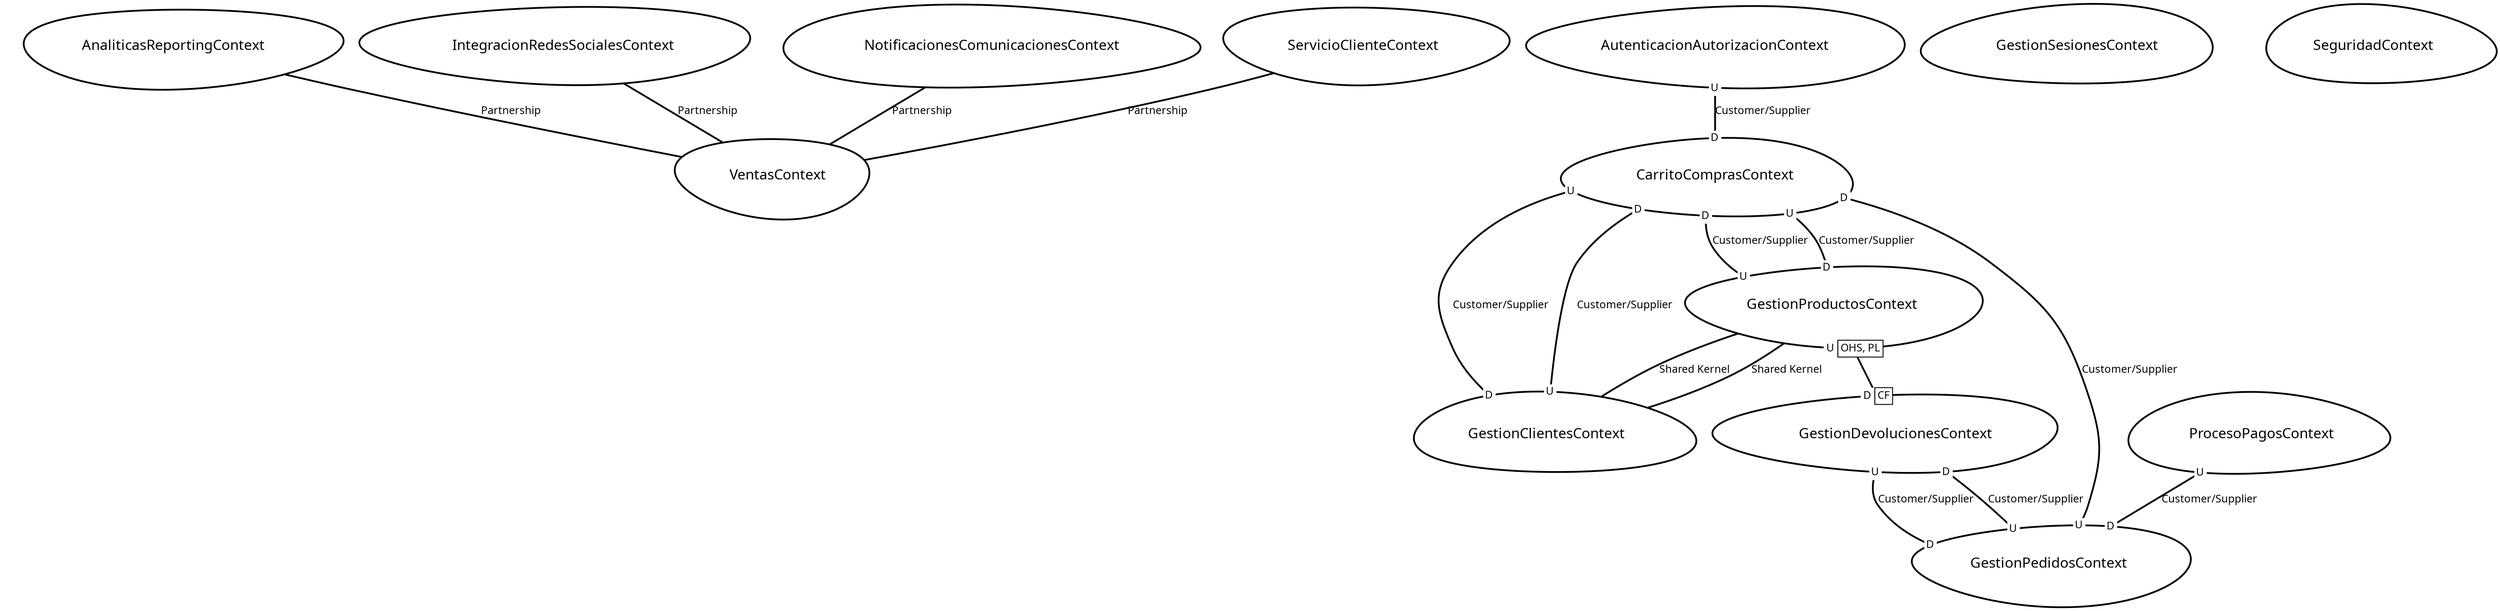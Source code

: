 digraph "ContextMapGraph" {
graph ["imagepath"="/tmp/GraphvizJava"]
"AnaliticasReportingContext" ["margin"="0.3","orientation"="52","shape"="egg","fontsize"="16","style"="bold","label"="AnaliticasReportingContext\n","fontname"="sans-serif"]
"VentasContext" ["margin"="0.3","orientation"="306","shape"="egg","fontsize"="16","style"="bold","label"="VentasContext\n","fontname"="sans-serif"]
"AutenticacionAutorizacionContext" ["margin"="0.3","orientation"="85","shape"="egg","fontsize"="16","style"="bold","label"="AutenticacionAutorizacionContext\n","fontname"="sans-serif"]
"CarritoComprasContext" ["margin"="0.3","orientation"="340","shape"="egg","fontsize"="16","style"="bold","label"="CarritoComprasContext\n","fontname"="sans-serif"]
"GestionProductosContext" ["margin"="0.3","orientation"="76","shape"="egg","fontsize"="16","style"="bold","label"="GestionProductosContext\n","fontname"="sans-serif"]
"GestionClientesContext" ["margin"="0.3","orientation"="126","shape"="egg","fontsize"="16","style"="bold","label"="GestionClientesContext\n","fontname"="sans-serif"]
"GestionDevolucionesContext" ["margin"="0.3","orientation"="203","shape"="egg","fontsize"="16","style"="bold","label"="GestionDevolucionesContext\n","fontname"="sans-serif"]
"GestionPedidosContext" ["margin"="0.3","orientation"="74","shape"="egg","fontsize"="16","style"="bold","label"="GestionPedidosContext\n","fontname"="sans-serif"]
"GestionSesionesContext" ["margin"="0.3","orientation"="225","shape"="egg","fontsize"="16","style"="bold","label"="GestionSesionesContext\n","fontname"="sans-serif"]
"IntegracionRedesSocialesContext" ["margin"="0.3","orientation"="195","shape"="egg","fontsize"="16","style"="bold","label"="IntegracionRedesSocialesContext\n","fontname"="sans-serif"]
"NotificacionesComunicacionesContext" ["margin"="0.3","orientation"="266","shape"="egg","fontsize"="16","style"="bold","label"="NotificacionesComunicacionesContext\n","fontname"="sans-serif"]
"ProcesoPagosContext" ["margin"="0.3","orientation"="253","shape"="egg","fontsize"="16","style"="bold","label"="ProcesoPagosContext\n","fontname"="sans-serif"]
"SeguridadContext" ["margin"="0.3","orientation"="133","shape"="egg","fontsize"="16","style"="bold","label"="SeguridadContext\n","fontname"="sans-serif"]
"ServicioClienteContext" ["margin"="0.3","orientation"="173","shape"="egg","fontsize"="16","style"="bold","label"="ServicioClienteContext\n","fontname"="sans-serif"]
"AnaliticasReportingContext" -> "VentasContext" ["fontsize"="12","style"="bold","label"="Partnership","dir"="none","fontname"="sans-serif"]
"AutenticacionAutorizacionContext" -> "CarritoComprasContext" ["headlabel"=<<table cellspacing="0" cellborder="0" border="0">
<tr><td bgcolor="white">D</td></tr>
</table>>,"labeldistance"="0","fontsize"="12","taillabel"=<<table cellspacing="0" cellborder="0" border="0">
<tr><td bgcolor="white">U</td></tr>
</table>>,"style"="bold","label"="Customer/Supplier","dir"="none","fontname"="sans-serif"]
"CarritoComprasContext" -> "GestionProductosContext" ["headlabel"=<<table cellspacing="0" cellborder="0" border="0">
<tr><td bgcolor="white">D</td></tr>
</table>>,"labeldistance"="0","fontsize"="12","taillabel"=<<table cellspacing="0" cellborder="0" border="0">
<tr><td bgcolor="white">U</td></tr>
</table>>,"style"="bold","label"="Customer/Supplier","dir"="none","fontname"="sans-serif"]
"CarritoComprasContext" -> "GestionClientesContext" ["headlabel"=<<table cellspacing="0" cellborder="0" border="0">
<tr><td bgcolor="white">D</td></tr>
</table>>,"labeldistance"="0","fontsize"="12","taillabel"=<<table cellspacing="0" cellborder="0" border="0">
<tr><td bgcolor="white">U</td></tr>
</table>>,"style"="bold","label"="Customer/Supplier","dir"="none","fontname"="sans-serif"]
"GestionProductosContext" -> "GestionClientesContext" ["fontsize"="12","style"="bold","label"="Shared Kernel","dir"="none","fontname"="sans-serif"]
"GestionProductosContext" -> "GestionDevolucionesContext" ["headlabel"=<<table cellspacing="0" cellborder="1" border="0">
<tr><td bgcolor="white" sides="r">D</td><td sides="trbl" bgcolor="white"><font>CF</font></td></tr>
</table>>,"labeldistance"="0","fontsize"="12","taillabel"=<<table cellspacing="0" cellborder="1" border="0">
<tr><td bgcolor="white" sides="r">U</td><td sides="trbl" bgcolor="white"><font>OHS, PL</font></td></tr>
</table>>,"style"="bold","label"="                                        ","dir"="none","fontname"="sans-serif"]
"GestionProductosContext" -> "CarritoComprasContext" ["headlabel"=<<table cellspacing="0" cellborder="0" border="0">
<tr><td bgcolor="white">D</td></tr>
</table>>,"labeldistance"="0","fontsize"="12","taillabel"=<<table cellspacing="0" cellborder="0" border="0">
<tr><td bgcolor="white">U</td></tr>
</table>>,"style"="bold","label"="Customer/Supplier","dir"="none","fontname"="sans-serif"]
"GestionClientesContext" -> "CarritoComprasContext" ["headlabel"=<<table cellspacing="0" cellborder="0" border="0">
<tr><td bgcolor="white">D</td></tr>
</table>>,"labeldistance"="0","fontsize"="12","taillabel"=<<table cellspacing="0" cellborder="0" border="0">
<tr><td bgcolor="white">U</td></tr>
</table>>,"style"="bold","label"="Customer/Supplier","dir"="none","fontname"="sans-serif"]
"GestionClientesContext" -> "GestionProductosContext" ["fontsize"="12","style"="bold","label"="Shared Kernel","dir"="none","fontname"="sans-serif"]
"GestionDevolucionesContext" -> "GestionPedidosContext" ["headlabel"=<<table cellspacing="0" cellborder="0" border="0">
<tr><td bgcolor="white">D</td></tr>
</table>>,"labeldistance"="0","fontsize"="12","taillabel"=<<table cellspacing="0" cellborder="0" border="0">
<tr><td bgcolor="white">U</td></tr>
</table>>,"style"="bold","label"="Customer/Supplier","dir"="none","fontname"="sans-serif"]
"GestionPedidosContext" -> "CarritoComprasContext" ["headlabel"=<<table cellspacing="0" cellborder="0" border="0">
<tr><td bgcolor="white">D</td></tr>
</table>>,"labeldistance"="0","fontsize"="12","taillabel"=<<table cellspacing="0" cellborder="0" border="0">
<tr><td bgcolor="white">U</td></tr>
</table>>,"style"="bold","label"="Customer/Supplier","dir"="none","fontname"="sans-serif"]
"GestionPedidosContext" -> "GestionDevolucionesContext" ["headlabel"=<<table cellspacing="0" cellborder="0" border="0">
<tr><td bgcolor="white">D</td></tr>
</table>>,"labeldistance"="0","fontsize"="12","taillabel"=<<table cellspacing="0" cellborder="0" border="0">
<tr><td bgcolor="white">U</td></tr>
</table>>,"style"="bold","label"="Customer/Supplier","dir"="none","fontname"="sans-serif"]
"IntegracionRedesSocialesContext" -> "VentasContext" ["fontsize"="12","style"="bold","label"="Partnership","dir"="none","fontname"="sans-serif"]
"NotificacionesComunicacionesContext" -> "VentasContext" ["fontsize"="12","style"="bold","label"="Partnership","dir"="none","fontname"="sans-serif"]
"ProcesoPagosContext" -> "GestionPedidosContext" ["headlabel"=<<table cellspacing="0" cellborder="0" border="0">
<tr><td bgcolor="white">D</td></tr>
</table>>,"labeldistance"="0","fontsize"="12","taillabel"=<<table cellspacing="0" cellborder="0" border="0">
<tr><td bgcolor="white">U</td></tr>
</table>>,"style"="bold","label"="Customer/Supplier","dir"="none","fontname"="sans-serif"]
"ServicioClienteContext" -> "VentasContext" ["fontsize"="12","style"="bold","label"="Partnership","dir"="none","fontname"="sans-serif"]
}